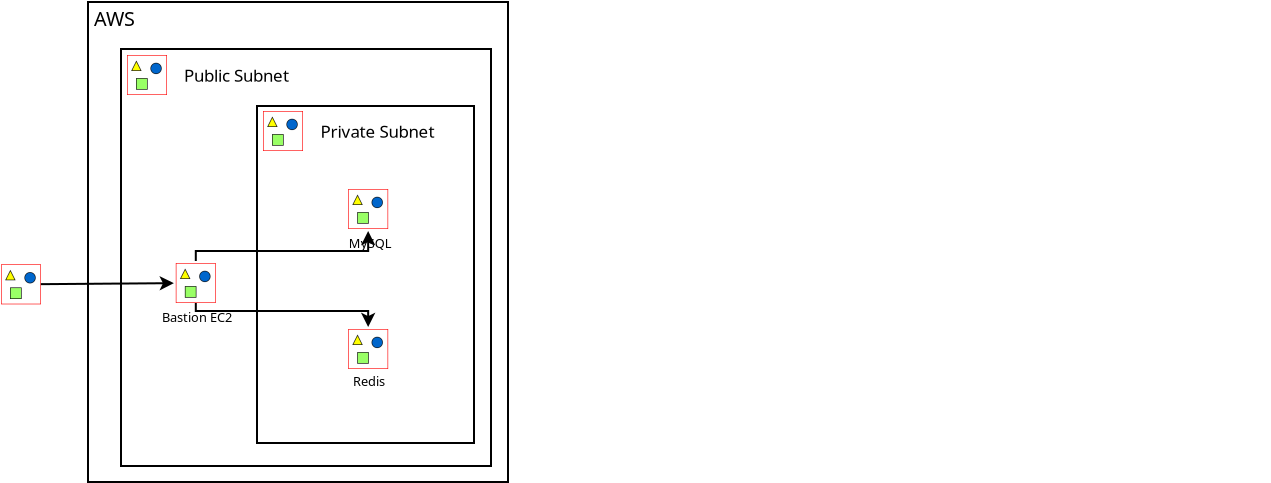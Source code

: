 <?xml version="1.0" encoding="UTF-8"?>
<dia:diagram xmlns:dia="http://www.lysator.liu.se/~alla/dia/">
  <dia:layer name="Background" visible="true" active="true">
    <dia:object type="Standard - Text" version="1" id="O0">
      <dia:attribute name="obj_pos">
        <dia:point val="64.95,21.4"/>
      </dia:attribute>
      <dia:attribute name="obj_bb">
        <dia:rectangle val="64.95,20.76;64.95,21.532"/>
      </dia:attribute>
      <dia:attribute name="text">
        <dia:composite type="text">
          <dia:attribute name="string">
            <dia:string>##</dia:string>
          </dia:attribute>
          <dia:attribute name="font">
            <dia:font family="sans" style="0" name="Helvetica"/>
          </dia:attribute>
          <dia:attribute name="height">
            <dia:real val="0.8"/>
          </dia:attribute>
          <dia:attribute name="pos">
            <dia:point val="64.95,21.4"/>
          </dia:attribute>
          <dia:attribute name="color">
            <dia:color val="#000000"/>
          </dia:attribute>
          <dia:attribute name="alignment">
            <dia:enum val="0"/>
          </dia:attribute>
        </dia:composite>
      </dia:attribute>
      <dia:attribute name="valign">
        <dia:enum val="3"/>
      </dia:attribute>
    </dia:object>
    <dia:group>
      <dia:group>
        <dia:object type="Standard - Box" version="0" id="O1">
          <dia:attribute name="obj_pos">
            <dia:point val="5.8,0.9"/>
          </dia:attribute>
          <dia:attribute name="obj_bb">
            <dia:rectangle val="5.75,0.85;26.85,24.95"/>
          </dia:attribute>
          <dia:attribute name="elem_corner">
            <dia:point val="5.8,0.9"/>
          </dia:attribute>
          <dia:attribute name="elem_width">
            <dia:real val="21"/>
          </dia:attribute>
          <dia:attribute name="elem_height">
            <dia:real val="24.0"/>
          </dia:attribute>
          <dia:attribute name="show_background">
            <dia:boolean val="true"/>
          </dia:attribute>
        </dia:object>
        <dia:object type="Standard - Text" version="1" id="O2">
          <dia:attribute name="obj_pos">
            <dia:point val="6.1,2.1"/>
          </dia:attribute>
          <dia:attribute name="obj_bb">
            <dia:rectangle val="6.1,1.113;8.133,2.305"/>
          </dia:attribute>
          <dia:attribute name="text">
            <dia:composite type="text">
              <dia:attribute name="string">
                <dia:string>#AWS#</dia:string>
              </dia:attribute>
              <dia:attribute name="font">
                <dia:font family="sans" style="0" name="Helvetica"/>
              </dia:attribute>
              <dia:attribute name="height">
                <dia:real val="1.235"/>
              </dia:attribute>
              <dia:attribute name="pos">
                <dia:point val="6.1,2.1"/>
              </dia:attribute>
              <dia:attribute name="color">
                <dia:color val="#000000"/>
              </dia:attribute>
              <dia:attribute name="alignment">
                <dia:enum val="0"/>
              </dia:attribute>
            </dia:composite>
          </dia:attribute>
          <dia:attribute name="valign">
            <dia:enum val="3"/>
          </dia:attribute>
        </dia:object>
      </dia:group>
      <dia:group>
        <dia:group>
          <dia:group>
            <dia:object type="Standard - Box" version="0" id="O3">
              <dia:attribute name="obj_pos">
                <dia:point val="7.45,3.25"/>
              </dia:attribute>
              <dia:attribute name="obj_bb">
                <dia:rectangle val="7.4,3.2;26,24.15"/>
              </dia:attribute>
              <dia:attribute name="elem_corner">
                <dia:point val="7.45,3.25"/>
              </dia:attribute>
              <dia:attribute name="elem_width">
                <dia:real val="18.5"/>
              </dia:attribute>
              <dia:attribute name="elem_height">
                <dia:real val="20.85"/>
              </dia:attribute>
              <dia:attribute name="show_background">
                <dia:boolean val="true"/>
              </dia:attribute>
            </dia:object>
            <dia:object type="Standard - Image" version="0" id="O4">
              <dia:attribute name="obj_pos">
                <dia:point val="7.75,3.55"/>
              </dia:attribute>
              <dia:attribute name="obj_bb">
                <dia:rectangle val="7.7,3.5;9.8,5.6"/>
              </dia:attribute>
              <dia:attribute name="elem_corner">
                <dia:point val="7.75,3.55"/>
              </dia:attribute>
              <dia:attribute name="elem_width">
                <dia:real val="2"/>
              </dia:attribute>
              <dia:attribute name="elem_height">
                <dia:real val="2"/>
              </dia:attribute>
              <dia:attribute name="draw_border">
                <dia:boolean val="false"/>
              </dia:attribute>
              <dia:attribute name="keep_aspect">
                <dia:boolean val="true"/>
              </dia:attribute>
              <dia:attribute name="file">
                <dia:string>#Res_Amazon-VPC_Internet-Gateway_48.png#</dia:string>
              </dia:attribute>
            </dia:object>
            <dia:object type="Standard - Text" version="1" id="O5">
              <dia:attribute name="obj_pos">
                <dia:point val="10.6,4.886"/>
              </dia:attribute>
              <dia:attribute name="obj_bb">
                <dia:rectangle val="10.6,4.039;15.66,5.061"/>
              </dia:attribute>
              <dia:attribute name="text">
                <dia:composite type="text">
                  <dia:attribute name="string">
                    <dia:string>#Public Subnet#</dia:string>
                  </dia:attribute>
                  <dia:attribute name="font">
                    <dia:font family="sans" style="0" name="Helvetica"/>
                  </dia:attribute>
                  <dia:attribute name="height">
                    <dia:real val="1.058"/>
                  </dia:attribute>
                  <dia:attribute name="pos">
                    <dia:point val="10.6,4.886"/>
                  </dia:attribute>
                  <dia:attribute name="color">
                    <dia:color val="#000000"/>
                  </dia:attribute>
                  <dia:attribute name="alignment">
                    <dia:enum val="0"/>
                  </dia:attribute>
                </dia:composite>
              </dia:attribute>
              <dia:attribute name="valign">
                <dia:enum val="3"/>
              </dia:attribute>
            </dia:object>
          </dia:group>
          <dia:group>
            <dia:object type="Standard - Box" version="0" id="O6">
              <dia:attribute name="obj_pos">
                <dia:point val="14.25,6.1"/>
              </dia:attribute>
              <dia:attribute name="obj_bb">
                <dia:rectangle val="14.2,6.05;25.15,23"/>
              </dia:attribute>
              <dia:attribute name="elem_corner">
                <dia:point val="14.25,6.1"/>
              </dia:attribute>
              <dia:attribute name="elem_width">
                <dia:real val="10.85"/>
              </dia:attribute>
              <dia:attribute name="elem_height">
                <dia:real val="16.85"/>
              </dia:attribute>
              <dia:attribute name="show_background">
                <dia:boolean val="true"/>
              </dia:attribute>
            </dia:object>
            <dia:object type="Standard - Image" version="0" id="O7">
              <dia:attribute name="obj_pos">
                <dia:point val="14.55,6.35"/>
              </dia:attribute>
              <dia:attribute name="obj_bb">
                <dia:rectangle val="14.5,6.3;16.6,8.4"/>
              </dia:attribute>
              <dia:attribute name="elem_corner">
                <dia:point val="14.55,6.35"/>
              </dia:attribute>
              <dia:attribute name="elem_width">
                <dia:real val="2"/>
              </dia:attribute>
              <dia:attribute name="elem_height">
                <dia:real val="2"/>
              </dia:attribute>
              <dia:attribute name="draw_border">
                <dia:boolean val="false"/>
              </dia:attribute>
              <dia:attribute name="keep_aspect">
                <dia:boolean val="true"/>
              </dia:attribute>
              <dia:attribute name="file">
                <dia:string>#Res_Amazon-VPC_NAT-Gateway_48.png#</dia:string>
              </dia:attribute>
            </dia:object>
            <dia:object type="Standard - Text" version="1" id="O8">
              <dia:attribute name="obj_pos">
                <dia:point val="17.425,7.686"/>
              </dia:attribute>
              <dia:attribute name="obj_bb">
                <dia:rectangle val="17.425,6.839;22.863,7.861"/>
              </dia:attribute>
              <dia:attribute name="text">
                <dia:composite type="text">
                  <dia:attribute name="string">
                    <dia:string>#Private Subnet#</dia:string>
                  </dia:attribute>
                  <dia:attribute name="font">
                    <dia:font family="sans" style="0" name="Helvetica"/>
                  </dia:attribute>
                  <dia:attribute name="height">
                    <dia:real val="1.058"/>
                  </dia:attribute>
                  <dia:attribute name="pos">
                    <dia:point val="17.425,7.686"/>
                  </dia:attribute>
                  <dia:attribute name="color">
                    <dia:color val="#000000"/>
                  </dia:attribute>
                  <dia:attribute name="alignment">
                    <dia:enum val="0"/>
                  </dia:attribute>
                </dia:composite>
              </dia:attribute>
              <dia:attribute name="valign">
                <dia:enum val="3"/>
              </dia:attribute>
            </dia:object>
          </dia:group>
        </dia:group>
        <dia:group>
          <dia:object type="Standard - Image" version="0" id="O9">
            <dia:attribute name="obj_pos">
              <dia:point val="1.45,14.016"/>
            </dia:attribute>
            <dia:attribute name="obj_bb">
              <dia:rectangle val="1.4,13.966;3.5,16.066"/>
            </dia:attribute>
            <dia:attribute name="elem_corner">
              <dia:point val="1.45,14.016"/>
            </dia:attribute>
            <dia:attribute name="elem_width">
              <dia:real val="2"/>
            </dia:attribute>
            <dia:attribute name="elem_height">
              <dia:real val="2"/>
            </dia:attribute>
            <dia:attribute name="draw_border">
              <dia:boolean val="false"/>
            </dia:attribute>
            <dia:attribute name="keep_aspect">
              <dia:boolean val="true"/>
            </dia:attribute>
            <dia:attribute name="file">
              <dia:string>#Res_User_48_Light.png#</dia:string>
            </dia:attribute>
          </dia:object>
          <dia:object type="Standard - Line" version="0" id="O10">
            <dia:attribute name="obj_pos">
              <dia:point val="3.549,15.008"/>
            </dia:attribute>
            <dia:attribute name="obj_bb">
              <dia:rectangle val="3.499,14.601;10.205,15.325"/>
            </dia:attribute>
            <dia:attribute name="conn_endpoints">
              <dia:point val="3.549,15.008"/>
              <dia:point val="10.093,14.958"/>
            </dia:attribute>
            <dia:attribute name="numcp">
              <dia:int val="1"/>
            </dia:attribute>
            <dia:attribute name="end_arrow">
              <dia:enum val="22"/>
            </dia:attribute>
            <dia:attribute name="end_arrow_length">
              <dia:real val="0.5"/>
            </dia:attribute>
            <dia:attribute name="end_arrow_width">
              <dia:real val="0.5"/>
            </dia:attribute>
            <dia:connections>
              <dia:connection handle="0" to="O9" connection="8"/>
            </dia:connections>
          </dia:object>
          <dia:group>
            <dia:group>
              <dia:object type="Standard - Image" version="0" id="O11">
                <dia:attribute name="obj_pos">
                  <dia:point val="10.19,13.95"/>
                </dia:attribute>
                <dia:attribute name="obj_bb">
                  <dia:rectangle val="10.14,13.9;12.24,16"/>
                </dia:attribute>
                <dia:attribute name="elem_corner">
                  <dia:point val="10.19,13.95"/>
                </dia:attribute>
                <dia:attribute name="elem_width">
                  <dia:real val="2"/>
                </dia:attribute>
                <dia:attribute name="elem_height">
                  <dia:real val="2"/>
                </dia:attribute>
                <dia:attribute name="draw_border">
                  <dia:boolean val="false"/>
                </dia:attribute>
                <dia:attribute name="keep_aspect">
                  <dia:boolean val="true"/>
                </dia:attribute>
                <dia:attribute name="file">
                  <dia:string>#Res_Amazon-EC2_Instance_48.png#</dia:string>
                </dia:attribute>
              </dia:object>
              <dia:object type="Standard - Text" version="1" id="O12">
                <dia:attribute name="obj_pos">
                  <dia:point val="9.5,16.9"/>
                </dia:attribute>
                <dia:attribute name="obj_bb">
                  <dia:rectangle val="9.5,16.26;12.86,17.032"/>
                </dia:attribute>
                <dia:attribute name="text">
                  <dia:composite type="text">
                    <dia:attribute name="string">
                      <dia:string>#Bastion EC2#</dia:string>
                    </dia:attribute>
                    <dia:attribute name="font">
                      <dia:font family="sans" style="0" name="Helvetica"/>
                    </dia:attribute>
                    <dia:attribute name="height">
                      <dia:real val="0.8"/>
                    </dia:attribute>
                    <dia:attribute name="pos">
                      <dia:point val="9.5,16.9"/>
                    </dia:attribute>
                    <dia:attribute name="color">
                      <dia:color val="#000000"/>
                    </dia:attribute>
                    <dia:attribute name="alignment">
                      <dia:enum val="0"/>
                    </dia:attribute>
                  </dia:composite>
                </dia:attribute>
                <dia:attribute name="valign">
                  <dia:enum val="3"/>
                </dia:attribute>
              </dia:object>
            </dia:group>
            <dia:group>
              <dia:object type="Standard - Image" version="0" id="O13">
                <dia:attribute name="obj_pos">
                  <dia:point val="18.808,17.25"/>
                </dia:attribute>
                <dia:attribute name="obj_bb">
                  <dia:rectangle val="18.758,17.2;20.858,19.3"/>
                </dia:attribute>
                <dia:attribute name="elem_corner">
                  <dia:point val="18.808,17.25"/>
                </dia:attribute>
                <dia:attribute name="elem_width">
                  <dia:real val="2.0"/>
                </dia:attribute>
                <dia:attribute name="elem_height">
                  <dia:real val="2.0"/>
                </dia:attribute>
                <dia:attribute name="draw_border">
                  <dia:boolean val="false"/>
                </dia:attribute>
                <dia:attribute name="keep_aspect">
                  <dia:boolean val="true"/>
                </dia:attribute>
                <dia:attribute name="file">
                  <dia:string>#Res_Amazon-ElastiCache_ElastiCache-for-Redis_48.png#</dia:string>
                </dia:attribute>
              </dia:object>
              <dia:object type="Standard - Text" version="1" id="O14">
                <dia:attribute name="obj_pos">
                  <dia:point val="19.047,20.1"/>
                </dia:attribute>
                <dia:attribute name="obj_bb">
                  <dia:rectangle val="19.047,19.46;20.57,20.233"/>
                </dia:attribute>
                <dia:attribute name="text">
                  <dia:composite type="text">
                    <dia:attribute name="string">
                      <dia:string>#Redis#</dia:string>
                    </dia:attribute>
                    <dia:attribute name="font">
                      <dia:font family="sans" style="0" name="Helvetica"/>
                    </dia:attribute>
                    <dia:attribute name="height">
                      <dia:real val="0.8"/>
                    </dia:attribute>
                    <dia:attribute name="pos">
                      <dia:point val="19.047,20.1"/>
                    </dia:attribute>
                    <dia:attribute name="color">
                      <dia:color val="#000000"/>
                    </dia:attribute>
                    <dia:attribute name="alignment">
                      <dia:enum val="0"/>
                    </dia:attribute>
                  </dia:composite>
                </dia:attribute>
                <dia:attribute name="valign">
                  <dia:enum val="3"/>
                </dia:attribute>
              </dia:object>
            </dia:group>
            <dia:group>
              <dia:object type="Standard - Image" version="0" id="O15">
                <dia:attribute name="obj_pos">
                  <dia:point val="18.808,10.25"/>
                </dia:attribute>
                <dia:attribute name="obj_bb">
                  <dia:rectangle val="18.758,10.2;20.858,12.3"/>
                </dia:attribute>
                <dia:attribute name="elem_corner">
                  <dia:point val="18.808,10.25"/>
                </dia:attribute>
                <dia:attribute name="elem_width">
                  <dia:real val="2"/>
                </dia:attribute>
                <dia:attribute name="elem_height">
                  <dia:real val="2"/>
                </dia:attribute>
                <dia:attribute name="draw_border">
                  <dia:boolean val="false"/>
                </dia:attribute>
                <dia:attribute name="keep_aspect">
                  <dia:boolean val="true"/>
                </dia:attribute>
                <dia:attribute name="file">
                  <dia:string>#Res_Amazon-Aurora-MySQL-Instance_48.png#</dia:string>
                </dia:attribute>
              </dia:object>
              <dia:object type="Standard - Text" version="1" id="O16">
                <dia:attribute name="obj_pos">
                  <dia:point val="18.838,13.2"/>
                </dia:attribute>
                <dia:attribute name="obj_bb">
                  <dia:rectangle val="18.838,12.56;20.778,13.332"/>
                </dia:attribute>
                <dia:attribute name="text">
                  <dia:composite type="text">
                    <dia:attribute name="string">
                      <dia:string>#MySQL#</dia:string>
                    </dia:attribute>
                    <dia:attribute name="font">
                      <dia:font family="sans" style="0" name="Helvetica"/>
                    </dia:attribute>
                    <dia:attribute name="height">
                      <dia:real val="0.8"/>
                    </dia:attribute>
                    <dia:attribute name="pos">
                      <dia:point val="18.838,13.2"/>
                    </dia:attribute>
                    <dia:attribute name="color">
                      <dia:color val="#000000"/>
                    </dia:attribute>
                    <dia:attribute name="alignment">
                      <dia:enum val="0"/>
                    </dia:attribute>
                  </dia:composite>
                </dia:attribute>
                <dia:attribute name="valign">
                  <dia:enum val="3"/>
                </dia:attribute>
              </dia:object>
            </dia:group>
            <dia:object type="Standard - ZigZagLine" version="1" id="O17">
              <dia:attribute name="obj_pos">
                <dia:point val="11.19,15.95"/>
              </dia:attribute>
              <dia:attribute name="obj_bb">
                <dia:rectangle val="11.14,15.9;20.17,17.262"/>
              </dia:attribute>
              <dia:attribute name="orth_points">
                <dia:point val="11.19,15.95"/>
                <dia:point val="11.19,16.35"/>
                <dia:point val="19.808,16.35"/>
                <dia:point val="19.808,17.151"/>
              </dia:attribute>
              <dia:attribute name="orth_orient">
                <dia:enum val="1"/>
                <dia:enum val="0"/>
                <dia:enum val="1"/>
              </dia:attribute>
              <dia:attribute name="autorouting">
                <dia:boolean val="false"/>
              </dia:attribute>
              <dia:attribute name="end_arrow">
                <dia:enum val="22"/>
              </dia:attribute>
              <dia:attribute name="end_arrow_length">
                <dia:real val="0.5"/>
              </dia:attribute>
              <dia:attribute name="end_arrow_width">
                <dia:real val="0.5"/>
              </dia:attribute>
            </dia:object>
            <dia:object type="Standard - ZigZagLine" version="1" id="O18">
              <dia:attribute name="obj_pos">
                <dia:point val="11.19,13.85"/>
              </dia:attribute>
              <dia:attribute name="obj_bb">
                <dia:rectangle val="11.14,12.238;20.17,13.9"/>
              </dia:attribute>
              <dia:attribute name="orth_points">
                <dia:point val="11.19,13.85"/>
                <dia:point val="11.19,13.35"/>
                <dia:point val="19.808,13.35"/>
                <dia:point val="19.808,12.35"/>
              </dia:attribute>
              <dia:attribute name="orth_orient">
                <dia:enum val="1"/>
                <dia:enum val="0"/>
                <dia:enum val="1"/>
              </dia:attribute>
              <dia:attribute name="autorouting">
                <dia:boolean val="false"/>
              </dia:attribute>
              <dia:attribute name="end_arrow">
                <dia:enum val="22"/>
              </dia:attribute>
              <dia:attribute name="end_arrow_length">
                <dia:real val="0.5"/>
              </dia:attribute>
              <dia:attribute name="end_arrow_width">
                <dia:real val="0.5"/>
              </dia:attribute>
            </dia:object>
          </dia:group>
        </dia:group>
      </dia:group>
    </dia:group>
  </dia:layer>
</dia:diagram>
